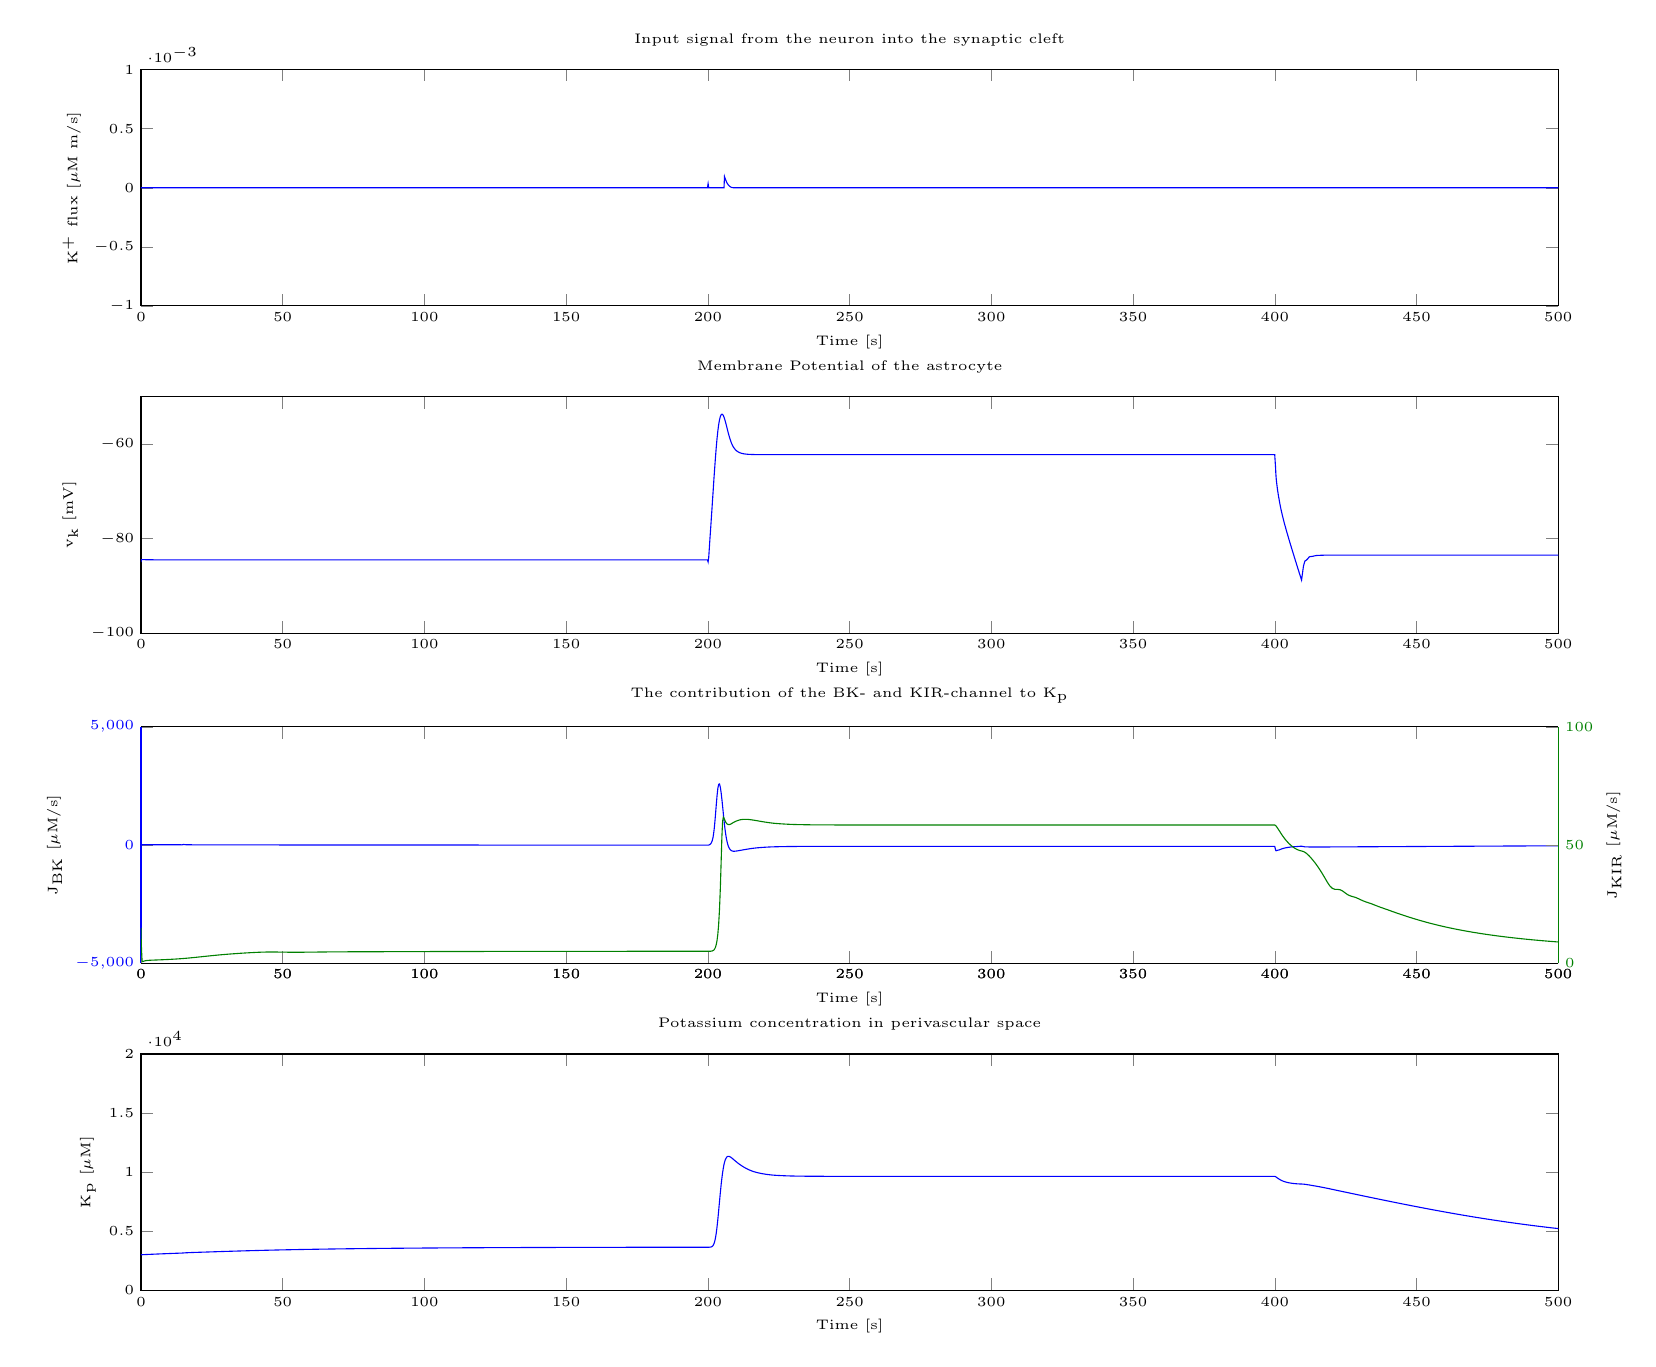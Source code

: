 % This file was created by matlab2tikz v0.3.3.
% Copyright (c) 2008--2013, Nico Schlömer <nico.schloemer@gmail.com>
% All rights reserved.
% 
% The latest updates can be retrieved from
%   http://www.mathworks.com/matlabcentral/fileexchange/22022-matlab2tikz
% where you can also make suggestions and rate matlab2tikz.
% 
% 
% 
\tiny 
\newlength\figureheight 
\newlength\figurewidth 
\setlength\figureheight{3 cm} 
\setlength\figurewidth{18 cm}

\begin{tikzpicture}

\begin{axis}[%
width=\figurewidth,
height=\figureheight,
scale only axis,
xmin=0,
xmax=500,
xlabel={Time [s]},
separate axis lines,
every outer y axis line/.append style={blue},
every y tick label/.append style={font=\color{blue}},
ymin=-5000,
ymax=5000,
ytick={-5000,     0,  5000},
ylabel={$\text{J}_{\text{BK}}\text{ [}\mu\text{M/s]}$},
name=plot3,
title={$\text{The contribution of the BK- and KIR-channel to K}_\text{p}$}
]
\addplot [
color=blue,
solid,
forget plot
]
table[row sep=crcr]{
0 113.285\\
0.001 110.368\\
0.002 108.144\\
0.004 105.902\\
0.009 97.038\\
0.014 88.9\\
0.018 81.465\\
0.023 74.685\\
0.034 62.718\\
0.044 52.908\\
0.054 44.885\\
0.064 38.337\\
0.074 33.012\\
0.085 28.419\\
0.096 24.755\\
0.106 21.838\\
0.117 19.516\\
0.128 17.669\\
0.147 15.372\\
0.165 13.823\\
0.184 12.773\\
0.202 12.061\\
0.22 11.581\\
0.264 11.025\\
0.308 10.795\\
0.351 10.662\\
0.374 10.61\\
0.39 10.589\\
0.405 10.576\\
0.421 10.566\\
0.434 10.558\\
0.447 10.55\\
0.46 10.543\\
0.472 10.537\\
0.485 10.531\\
0.5 10.524\\
0.515 10.517\\
0.531 10.511\\
0.546 10.505\\
0.561 10.498\\
0.577 10.491\\
0.594 10.484\\
0.61 10.477\\
0.627 10.47\\
0.643 10.463\\
0.66 10.456\\
0.7 10.439\\
0.74 10.422\\
0.78 10.405\\
0.82 10.388\\
0.86 10.371\\
0.996 10.313\\
1.133 10.256\\
1.269 10.2\\
1.406 10.145\\
1.606 10.067\\
1.807 9.992\\
2.007 9.919\\
2.208 9.849\\
2.408 9.782\\
2.855 9.637\\
3.302 9.501\\
3.749 9.37\\
4.196 9.243\\
4.643 9.12\\
5.359 8.93\\
6.075 8.744\\
6.791 8.564\\
7.507 8.386\\
8.223 8.213\\
9.223 7.975\\
10.223 7.743\\
11.223 7.514\\
12.223 7.289\\
12.523 7.222\\
12.823 7.154\\
13.123 7.085\\
13.423 7.013\\
13.513 6.99\\
13.603 6.966\\
13.693 6.94\\
13.783 6.91\\
13.873 6.874\\
13.929 6.848\\
13.948 6.841\\
13.967 6.837\\
13.986 6.839\\
14.004 6.849\\
14.023 6.866\\
14.079 6.959\\
14.134 7.102\\
14.189 7.223\\
14.244 7.115\\
14.299 6.55\\
14.354 5.799\\
14.409 5.529\\
14.465 6.084\\
14.52 7.323\\
14.575 8.955\\
14.631 10.791\\
14.686 12.711\\
14.742 14.579\\
14.811 16.621\\
14.88 18.144\\
14.95 19.067\\
15.019 19.431\\
15.089 19.334\\
15.202 18.486\\
15.315 17.14\\
15.428 15.614\\
15.541 14.106\\
15.654 12.719\\
15.804 11.149\\
15.954 9.96\\
16.104 9.183\\
16.255 8.825\\
16.405 8.823\\
16.675 9.144\\
16.946 9.12\\
17.216 8.451\\
17.487 7.696\\
17.757 7.102\\
18.061 6.579\\
18.364 6.169\\
18.667 5.862\\
18.971 5.634\\
19.274 5.456\\
19.375 5.406\\
19.476 5.367\\
19.576 5.337\\
19.677 5.315\\
19.778 5.297\\
19.938 5.269\\
20.097 5.241\\
20.257 5.213\\
20.416 5.183\\
20.576 5.153\\
20.994 5.078\\
21.411 5.0\\
21.828 4.92\\
22.056 4.875\\
22.119 4.864\\
22.183 4.855\\
22.247 4.85\\
22.31 4.847\\
22.432 4.848\\
22.554 4.852\\
22.676 4.859\\
22.798 4.87\\
22.92 4.884\\
23.367 4.947\\
23.684 5.003\\
24 5.06\\
24.242 5.099\\
24.484 5.13\\
24.726 5.149\\
24.968 5.153\\
25.298 5.13\\
25.628 5.076\\
25.958 4.992\\
26.288 4.885\\
26.618 4.765\\
27.087 4.584\\
27.556 4.406\\
28.025 4.241\\
28.494 4.093\\
28.964 3.962\\
29.615 3.806\\
30.266 3.674\\
30.917 3.562\\
31.569 3.462\\
32.372 3.348\\
33.175 3.233\\
33.979 3.109\\
34.782 2.972\\
35.586 2.825\\
36.23 2.702\\
36.875 2.58\\
37.52 2.461\\
38.164 2.345\\
38.969 2.206\\
39.774 2.073\\
40.579 1.944\\
41.384 1.819\\
42.189 1.694\\
43.189 1.541\\
44.189 1.389\\
45.189 1.239\\
46.189 1.093\\
47.189 0.951\\
48.189 0.813\\
49.189 0.68\\
50.189 0.551\\
51.189 0.426\\
52.189 0.304\\
53.189 0.185\\
54.189 0.07\\
55.189 -0.043\\
56.189 -0.153\\
57.189 -0.26\\
58.189 -0.364\\
59.189 -0.466\\
60.189 -0.566\\
61.189 -0.664\\
62.189 -0.76\\
63.189 -0.853\\
64.189 -0.945\\
65.189 -1.034\\
66.189 -1.122\\
67.189 -1.208\\
68.189 -1.292\\
69.189 -1.373\\
70.189 -1.453\\
71.189 -1.531\\
72.189 -1.608\\
73.189 -1.682\\
74.189 -1.756\\
75.189 -1.827\\
76.189 -1.897\\
77.189 -1.964\\
78.189 -2.031\\
79.189 -2.095\\
80.189 -2.158\\
81.189 -2.22\\
82.189 -2.281\\
83.189 -2.34\\
84.189 -2.398\\
85.189 -2.455\\
86.189 -2.51\\
87.189 -2.563\\
88.189 -2.616\\
89.189 -2.668\\
90.189 -2.718\\
91.189 -2.767\\
92.189 -2.815\\
93.189 -2.862\\
94.189 -2.909\\
95.189 -2.954\\
96.189 -2.998\\
97.189 -3.041\\
98.189 -3.083\\
99.189 -3.124\\
100.19 -3.165\\
101.19 -3.204\\
102.19 -3.243\\
103.19 -3.281\\
104.19 -3.318\\
105.19 -3.354\\
106.19 -3.389\\
107.19 -3.424\\
108.19 -3.458\\
109.19 -3.491\\
110.19 -3.523\\
111.19 -3.555\\
112.19 -3.586\\
113.19 -3.616\\
114.19 -3.646\\
115.19 -3.675\\
116.19 -3.703\\
117.19 -3.731\\
118.19 -3.758\\
119.19 -3.785\\
120.19 -3.811\\
121.19 -3.836\\
122.19 -3.861\\
123.19 -3.886\\
124.19 -3.91\\
125.19 -3.933\\
126.19 -3.956\\
127.19 -3.978\\
128.19 -4.0\\
129.19 -4.022\\
130.19 -4.043\\
131.19 -4.063\\
132.19 -4.083\\
133.19 -4.103\\
134.19 -4.122\\
135.19 -4.141\\
136.19 -4.159\\
137.19 -4.177\\
138.19 -4.195\\
139.19 -4.212\\
140.19 -4.229\\
141.19 -4.246\\
142.19 -4.262\\
143.19 -4.278\\
144.19 -4.293\\
145.19 -4.308\\
146.19 -4.323\\
147.19 -4.338\\
148.19 -4.352\\
149.19 -4.366\\
150.19 -4.38\\
151.19 -4.393\\
152.19 -4.406\\
153.19 -4.419\\
154.19 -4.432\\
155.19 -4.444\\
156.19 -4.456\\
157.19 -4.467\\
158.19 -4.479\\
159.19 -4.49\\
160.19 -4.501\\
161.19 -4.512\\
162.19 -4.523\\
163.19 -4.533\\
164.19 -4.543\\
165.19 -4.553\\
166.19 -4.563\\
167.19 -4.572\\
168.19 -4.581\\
169.19 -4.591\\
170.19 -4.599\\
171.19 -4.608\\
172.19 -4.617\\
173.19 -4.625\\
174.19 -4.633\\
175.19 -4.641\\
176.19 -4.649\\
177.19 -4.657\\
178.19 -4.664\\
179.19 -4.672\\
180.19 -4.679\\
181.19 -4.686\\
182.19 -4.693\\
183.19 -4.699\\
184.19 -4.706\\
185.19 -4.712\\
186.19 -4.719\\
187.19 -4.725\\
188.19 -4.731\\
189.19 -4.737\\
190.19 -4.743\\
191.19 -4.749\\
192.19 -4.754\\
193.19 -4.76\\
194.19 -4.765\\
195.19 -4.77\\
196.19 -4.776\\
196.81 -4.781\\
197.25 -4.786\\
197.57 -4.792\\
197.82 -4.798\\
198.03 -4.805\\
198.24 -4.815\\
198.38 -4.824\\
198.52 -4.835\\
198.63 -4.846\\
198.74 -4.86\\
198.83 -4.872\\
198.92 -4.888\\
199.01 -4.906\\
199.17 -4.942\\
199.32 -4.989\\
199.47 -5.048\\
199.62 -5.123\\
199.84 -5.262\\
200.07 -6.809\\
200.29 -3.698\\
200.51 5.687\\
200.69 18.396\\
200.87 35.202\\
201.05 58.783\\
201.23 93.94\\
201.42 144.717\\
201.6 215.844\\
201.79 312.196\\
201.97 441.598\\
202.15 610.281\\
202.34 819.059\\
202.63 1214.784\\
202.92 1652.578\\
203.21 2066.909\\
203.5 2388.531\\
203.79 2566.838\\
204.09 2582.371\\
204.39 2443.309\\
204.69 2189.333\\
204.94 1928.518\\
205.19 1636.794\\
205.44 1333.07\\
205.68 1041.05\\
205.85 855.363\\
206.02 685.02\\
206.19 531.395\\
206.36 395.052\\
206.6 230.467\\
206.84 98.205\\
207.08 -5.356\\
207.32 -84.557\\
207.65 -162.085\\
207.99 -211.773\\
208.32 -241.8\\
208.65 -258.164\\
208.99 -265.272\\
209.66 -263.286\\
210.18 -254.735\\
210.7 -244.105\\
211.22 -232.911\\
211.74 -221.83\\
212.26 -210.95\\
212.9 -197.541\\
213.54 -184.19\\
214.18 -171.274\\
214.82 -159.105\\
215.46 -147.949\\
216.16 -137.01\\
216.87 -127.534\\
217.57 -119.354\\
218.27 -112.147\\
218.98 -105.598\\
219.98 -97.347\\
220.98 -90.149\\
221.98 -84.114\\
222.98 -79.479\\
223.98 -76.009\\
224.98 -73.195\\
225.98 -70.821\\
226.98 -68.632\\
227.98 -66.753\\
228.98 -65.178\\
229.98 -63.973\\
230.98 -63.067\\
231.98 -62.337\\
232.98 -61.699\\
233.98 -61.096\\
234.98 -60.571\\
235.98 -60.232\\
236.98 -59.805\\
237.98 -59.668\\
238.98 -59.48\\
239.98 -59.318\\
240.98 -59.158\\
241.98 -59.053\\
242.98 -58.939\\
243.98 -58.859\\
244.98 -58.78\\
245.98 -58.726\\
246.98 -58.673\\
247.98 -58.637\\
248.98 -58.602\\
249.98 -58.577\\
250.98 -58.555\\
251.98 -58.538\\
252.98 -58.522\\
253.98 -58.511\\
254.98 -58.499\\
255.98 -58.492\\
256.98 -58.485\\
257.98 -58.479\\
258.98 -58.475\\
259.98 -58.471\\
260.98 -58.468\\
261.98 -58.465\\
262.98 -58.462\\
263.98 -58.461\\
264.98 -58.459\\
265.98 -58.458\\
266.98 -58.456\\
267.98 -58.455\\
268.98 -58.454\\
269.98 -58.454\\
270.98 -58.452\\
271.98 -58.452\\
272.98 -58.451\\
273.98 -58.451\\
274.98 -58.449\\
275.98 -58.449\\
276.98 -58.449\\
277.98 -58.448\\
278.98 -58.448\\
279.98 -58.448\\
280.98 -58.448\\
281.98 -58.446\\
282.98 -58.446\\
283.98 -58.446\\
284.98 -58.446\\
285.98 -58.446\\
286.98 -58.445\\
287.98 -58.445\\
288.98 -58.445\\
289.98 -58.445\\
290.98 -58.445\\
291.98 -58.444\\
292.98 -58.444\\
293.98 -58.444\\
294.98 -58.444\\
295.98 -58.444\\
296.98 -58.444\\
297.98 -58.444\\
298.98 -58.442\\
299.98 -58.442\\
300.98 -58.442\\
301.98 -58.442\\
302.98 -58.442\\
303.98 -58.442\\
304.98 -58.442\\
305.98 -58.441\\
306.98 -58.441\\
307.98 -58.441\\
308.98 -58.441\\
309.98 -58.441\\
310.98 -58.441\\
311.98 -58.441\\
312.98 -58.441\\
313.98 -58.441\\
314.98 -58.439\\
315.98 -58.439\\
316.98 -58.439\\
317.98 -58.439\\
318.98 -58.439\\
319.98 -58.439\\
320.98 -58.439\\
321.98 -58.439\\
322.98 -58.439\\
323.98 -58.439\\
324.98 -58.439\\
325.98 -58.438\\
326.98 -58.438\\
327.98 -58.438\\
328.98 -58.438\\
329.98 -58.438\\
330.98 -58.438\\
331.98 -58.438\\
332.98 -58.438\\
333.98 -58.438\\
334.98 -58.438\\
335.98 -58.438\\
336.98 -58.438\\
337.98 -58.438\\
338.98 -58.438\\
339.98 -58.438\\
340.98 -58.436\\
341.98 -58.436\\
342.98 -58.436\\
343.98 -58.436\\
344.98 -58.436\\
345.98 -58.436\\
346.98 -58.436\\
347.98 -58.436\\
348.98 -58.436\\
349.98 -58.436\\
350.98 -58.436\\
351.98 -58.436\\
352.98 -58.436\\
353.98 -58.436\\
354.98 -58.436\\
355.98 -58.436\\
356.98 -58.436\\
357.98 -58.436\\
358.98 -58.436\\
359.98 -58.436\\
360.98 -58.436\\
361.98 -58.436\\
362.98 -58.436\\
363.98 -58.436\\
364.98 -58.435\\
365.98 -58.435\\
366.98 -58.435\\
367.98 -58.435\\
368.98 -58.435\\
369.98 -58.435\\
370.98 -58.435\\
371.98 -58.435\\
372.98 -58.435\\
373.98 -58.435\\
374.98 -58.435\\
375.98 -58.435\\
376.98 -58.435\\
377.98 -58.435\\
378.98 -58.435\\
379.98 -58.435\\
380.98 -58.435\\
381.98 -58.435\\
382.98 -58.435\\
383.98 -58.435\\
384.98 -58.435\\
385.98 -58.435\\
386.98 -58.435\\
387.98 -58.435\\
388.98 -58.435\\
389.98 -58.435\\
390.98 -58.435\\
391.98 -58.435\\
392.98 -58.435\\
393.98 -58.435\\
394.98 -58.435\\
395.98 -58.434\\
396.98 -58.426\\
397.98 -58.465\\
398.44 -58.471\\
398.8 -58.473\\
399.07 -58.472\\
399.35 -58.401\\
399.55 -58.409\\
399.76 -58.34\\
399.96 -58.284\\
400.26 -209.258\\
400.34 -238.461\\
400.43 -244.664\\
400.52 -241.288\\
400.61 -236.814\\
400.92 -224.966\\
401.24 -218.547\\
401.56 -207.533\\
401.87 -192.496\\
402.11 -180.939\\
402.35 -170.363\\
402.59 -160.569\\
402.83 -151.369\\
403.14 -140.318\\
403.45 -130.556\\
403.77 -122.229\\
404.08 -114.926\\
404.39 -108.505\\
404.93 -98.588\\
405.47 -88.969\\
406.02 -80.108\\
406.56 -74.506\\
407.1 -72.712\\
408.1 -63.406\\
408.77 -57.306\\
409.43 -52.974\\
410.1 -68.33\\
410.61 -80.538\\
411.12 -82.01\\
411.63 -82.423\\
412.15 -85.51\\
412.66 -85.604\\
413.31 -84.329\\
413.95 -84.094\\
414.6 -84.312\\
415.25 -84.218\\
415.9 -84.149\\
416.77 -84.279\\
417.65 -84.386\\
418.52 -84.296\\
419.4 -83.991\\
420.28 -83.471\\
421.2 -82.756\\
422.12 -82.009\\
423.04 -81.332\\
423.96 -80.747\\
424.89 -80.239\\
425.81 -79.767\\
426.73 -79.285\\
427.68 -78.763\\
428.64 -78.206\\
429.59 -77.621\\
430.55 -77.017\\
431.5 -76.413\\
432.5 -75.789\\
433.5 -75.178\\
434.5 -74.577\\
435.5 -73.978\\
436.5 -73.374\\
437.5 -72.76\\
438.5 -72.139\\
439.5 -71.514\\
440.5 -70.889\\
441.5 -70.261\\
442.5 -69.638\\
443.5 -69.014\\
444.5 -68.39\\
445.5 -67.765\\
446.5 -67.138\\
447.5 -66.507\\
448.5 -65.877\\
449.5 -65.245\\
450.5 -64.613\\
451.5 -63.979\\
452.5 -63.347\\
453.5 -62.714\\
454.5 -62.082\\
455.5 -61.45\\
456.5 -60.818\\
457.5 -60.187\\
458.5 -59.557\\
459.5 -58.927\\
460.5 -58.298\\
461.5 -57.671\\
462.5 -57.044\\
463.5 -56.42\\
464.5 -55.796\\
465.5 -55.176\\
466.5 -54.557\\
467.5 -53.94\\
468.5 -53.324\\
469.5 -52.712\\
470.5 -52.101\\
471.5 -51.493\\
472.5 -50.888\\
473.5 -50.285\\
474.5 -49.686\\
475.5 -49.09\\
476.5 -48.497\\
477.5 -47.906\\
478.5 -47.319\\
479.5 -46.736\\
480.5 -46.157\\
481.5 -45.58\\
482.5 -45.007\\
483.5 -44.439\\
484.5 -43.874\\
485.5 -43.314\\
486.5 -42.757\\
487.5 -42.205\\
488.5 -41.656\\
489.5 -41.111\\
490.5 -40.572\\
491.5 -40.036\\
492.5 -39.506\\
493.5 -38.98\\
494.5 -38.457\\
495.5 -37.939\\
496.5 -37.428\\
497.5 -36.92\\
498.5 -36.418\\
499.5 -35.919\\
500 -35.673\\
};
\end{axis}

\begin{axis}[%
width=\figurewidth,
height=\figureheight,
scale only axis,
xmin=0,
xmax=500,
every outer y axis line/.append style={green!50!black},
every y tick label/.append style={font=\color{green!50!black}},
ymin=0,
ymax=100,
ytick={  0,  50, 100},
ylabel={$\text{J}_{\text{KIR}}\text{ [}\mu\text{M/s]}$},
axis x line*=bottom,
axis y line*=right
]
\addplot [
color=green!50!black,
solid,
forget plot
]
table[row sep=crcr]{
0 14.771\\
0.001 14.705\\
0.002 14.638\\
0.004 14.569\\
0.009 14.275\\
0.014 13.968\\
0.018 13.652\\
0.023 13.332\\
0.034 12.679\\
0.044 12.043\\
0.054 11.433\\
0.064 10.855\\
0.074 10.311\\
0.085 9.764\\
0.096 9.252\\
0.106 8.774\\
0.117 8.325\\
0.128 7.904\\
0.147 7.241\\
0.165 6.636\\
0.184 6.077\\
0.202 5.554\\
0.22 5.059\\
0.264 3.951\\
0.308 2.875\\
0.351 1.849\\
0.374 1.388\\
0.39 1.129\\
0.405 0.93\\
0.421 0.787\\
0.434 0.707\\
0.447 0.652\\
0.46 0.616\\
0.472 0.595\\
0.485 0.584\\
0.5 0.58\\
0.515 0.583\\
0.531 0.589\\
0.546 0.596\\
0.561 0.605\\
0.577 0.615\\
0.594 0.624\\
0.61 0.633\\
0.627 0.642\\
0.643 0.651\\
0.66 0.659\\
0.7 0.678\\
0.74 0.697\\
0.78 0.715\\
0.82 0.733\\
0.86 0.75\\
0.996 0.807\\
1.133 0.858\\
1.269 0.904\\
1.406 0.945\\
1.606 0.998\\
1.807 1.042\\
2.007 1.078\\
2.208 1.107\\
2.408 1.132\\
2.855 1.174\\
3.302 1.204\\
3.749 1.229\\
4.196 1.251\\
4.643 1.271\\
5.359 1.304\\
6.075 1.338\\
6.791 1.373\\
7.507 1.409\\
8.223 1.448\\
9.223 1.506\\
10.223 1.568\\
11.223 1.633\\
12.223 1.705\\
12.523 1.729\\
12.823 1.753\\
13.123 1.777\\
13.423 1.802\\
13.513 1.809\\
13.603 1.817\\
13.693 1.824\\
13.783 1.832\\
13.873 1.84\\
13.929 1.845\\
13.948 1.846\\
13.967 1.848\\
13.986 1.849\\
14.004 1.851\\
14.023 1.853\\
14.079 1.858\\
14.134 1.863\\
14.189 1.867\\
14.244 1.872\\
14.299 1.877\\
14.354 1.882\\
14.409 1.887\\
14.465 1.892\\
14.52 1.897\\
14.575 1.902\\
14.631 1.908\\
14.686 1.913\\
14.742 1.918\\
14.811 1.925\\
14.88 1.932\\
14.95 1.939\\
15.019 1.947\\
15.089 1.954\\
15.202 1.966\\
15.315 1.978\\
15.428 1.99\\
15.541 2.001\\
15.654 2.013\\
15.804 2.029\\
15.954 2.045\\
16.104 2.06\\
16.255 2.076\\
16.405 2.092\\
16.675 2.122\\
16.946 2.152\\
17.216 2.182\\
17.487 2.213\\
17.757 2.244\\
18.061 2.279\\
18.364 2.315\\
18.667 2.351\\
18.971 2.388\\
19.274 2.425\\
19.375 2.437\\
19.476 2.449\\
19.576 2.462\\
19.677 2.474\\
19.778 2.487\\
19.938 2.506\\
20.097 2.526\\
20.257 2.546\\
20.416 2.567\\
20.576 2.587\\
20.994 2.639\\
21.411 2.692\\
21.828 2.745\\
22.056 2.774\\
22.119 2.782\\
22.183 2.791\\
22.247 2.799\\
22.31 2.807\\
22.432 2.822\\
22.554 2.837\\
22.676 2.853\\
22.798 2.868\\
22.92 2.884\\
23.367 2.94\\
23.684 2.979\\
24 3.019\\
24.242 3.049\\
24.484 3.079\\
24.726 3.108\\
24.968 3.138\\
25.298 3.178\\
25.628 3.217\\
25.958 3.256\\
26.288 3.295\\
26.618 3.333\\
27.087 3.386\\
27.556 3.438\\
28.025 3.489\\
28.494 3.54\\
28.964 3.589\\
29.615 3.655\\
30.266 3.72\\
30.917 3.783\\
31.569 3.844\\
32.372 3.916\\
33.175 3.986\\
33.979 4.053\\
34.782 4.119\\
35.586 4.181\\
36.23 4.23\\
36.875 4.278\\
37.52 4.324\\
38.164 4.369\\
38.969 4.423\\
39.774 4.475\\
40.579 4.522\\
41.384 4.566\\
42.189 4.604\\
43.189 4.644\\
44.189 4.671\\
45.189 4.687\\
46.189 4.69\\
47.189 4.683\\
48.189 4.668\\
49.189 4.649\\
50.189 4.629\\
51.189 4.611\\
52.189 4.598\\
53.189 4.589\\
54.189 4.585\\
55.189 4.587\\
56.189 4.592\\
57.189 4.6\\
58.189 4.611\\
59.189 4.623\\
60.189 4.636\\
61.189 4.65\\
62.189 4.665\\
63.189 4.679\\
64.189 4.692\\
65.189 4.706\\
66.189 4.718\\
67.189 4.729\\
68.189 4.739\\
69.189 4.748\\
70.189 4.756\\
71.189 4.762\\
72.189 4.768\\
73.189 4.773\\
74.189 4.777\\
75.189 4.781\\
76.189 4.784\\
77.189 4.787\\
78.189 4.79\\
79.189 4.793\\
80.189 4.797\\
81.189 4.8\\
82.189 4.803\\
83.189 4.807\\
84.189 4.811\\
85.189 4.815\\
86.189 4.819\\
87.189 4.823\\
88.189 4.827\\
89.189 4.832\\
90.189 4.836\\
91.189 4.84\\
92.189 4.844\\
93.189 4.848\\
94.189 4.852\\
95.189 4.856\\
96.189 4.859\\
97.189 4.863\\
98.189 4.866\\
99.189 4.87\\
100.19 4.873\\
101.19 4.876\\
102.19 4.878\\
103.19 4.881\\
104.19 4.884\\
105.19 4.887\\
106.19 4.889\\
107.19 4.892\\
108.19 4.894\\
109.19 4.897\\
110.19 4.899\\
111.19 4.901\\
112.19 4.904\\
113.19 4.906\\
114.19 4.908\\
115.19 4.91\\
116.19 4.913\\
117.19 4.915\\
118.19 4.917\\
119.19 4.919\\
120.19 4.921\\
121.19 4.923\\
122.19 4.925\\
123.19 4.927\\
124.19 4.929\\
125.19 4.931\\
126.19 4.932\\
127.19 4.934\\
128.19 4.936\\
129.19 4.937\\
130.19 4.939\\
131.19 4.941\\
132.19 4.942\\
133.19 4.944\\
134.19 4.945\\
135.19 4.947\\
136.19 4.948\\
137.19 4.949\\
138.19 4.951\\
139.19 4.952\\
140.19 4.953\\
141.19 4.955\\
142.19 4.956\\
143.19 4.957\\
144.19 4.958\\
145.19 4.96\\
146.19 4.961\\
147.19 4.962\\
148.19 4.963\\
149.19 4.964\\
150.19 4.965\\
151.19 4.966\\
152.19 4.967\\
153.19 4.968\\
154.19 4.969\\
155.19 4.97\\
156.19 4.971\\
157.19 4.972\\
158.19 4.973\\
159.19 4.974\\
160.19 4.975\\
161.19 4.976\\
162.19 4.976\\
163.19 4.977\\
164.19 4.978\\
165.19 4.979\\
166.19 4.979\\
167.19 4.98\\
168.19 4.981\\
169.19 4.982\\
170.19 4.982\\
171.19 4.983\\
172.19 4.984\\
173.19 4.984\\
174.19 4.985\\
175.19 4.986\\
176.19 4.986\\
177.19 4.987\\
178.19 4.987\\
179.19 4.988\\
180.19 4.989\\
181.19 4.989\\
182.19 4.99\\
183.19 4.99\\
184.19 4.991\\
185.19 4.991\\
186.19 4.992\\
187.19 4.992\\
188.19 4.993\\
189.19 4.993\\
190.19 4.994\\
191.19 4.994\\
192.19 4.995\\
193.19 4.995\\
194.19 4.995\\
195.19 4.996\\
196.19 4.996\\
196.81 4.997\\
197.25 4.997\\
197.57 4.997\\
197.82 4.997\\
198.03 4.997\\
198.24 4.997\\
198.38 4.997\\
198.52 4.997\\
198.63 4.997\\
198.74 4.997\\
198.83 4.997\\
198.92 4.997\\
199.01 4.997\\
199.17 4.997\\
199.32 4.997\\
199.47 4.997\\
199.62 4.997\\
199.84 4.997\\
200.07 4.997\\
200.29 4.997\\
200.51 4.999\\
200.69 5.005\\
200.87 5.016\\
201.05 5.033\\
201.23 5.06\\
201.42 5.103\\
201.6 5.169\\
201.79 5.265\\
201.97 5.405\\
202.15 5.606\\
202.34 5.891\\
202.63 6.583\\
202.92 7.708\\
203.21 9.487\\
203.5 12.23\\
203.79 16.364\\
204.09 22.713\\
204.39 31.815\\
204.69 43.67\\
204.94 53.635\\
205.19 60.083\\
205.44 61.754\\
205.68 61.271\\
205.85 60.828\\
206.02 60.372\\
206.19 59.916\\
206.36 59.506\\
206.6 59.074\\
206.84 58.817\\
207.08 58.684\\
207.32 58.637\\
207.65 58.67\\
207.99 58.808\\
208.32 59.026\\
208.65 59.267\\
208.99 59.503\\
209.66 59.923\\
210.18 60.194\\
210.7 60.424\\
211.22 60.603\\
211.74 60.729\\
212.26 60.811\\
212.9 60.861\\
213.54 60.859\\
214.18 60.813\\
214.82 60.732\\
215.46 60.627\\
216.16 60.496\\
216.87 60.355\\
217.57 60.211\\
218.27 60.067\\
218.98 59.924\\
219.98 59.726\\
220.98 59.539\\
221.98 59.368\\
222.98 59.224\\
223.98 59.109\\
224.98 59.014\\
225.98 58.932\\
226.98 58.858\\
227.98 58.792\\
228.98 58.733\\
229.98 58.686\\
230.98 58.65\\
231.98 58.621\\
232.98 58.596\\
233.98 58.572\\
234.98 58.552\\
235.98 58.536\\
236.98 58.521\\
237.98 58.512\\
238.98 58.504\\
239.98 58.497\\
240.98 58.49\\
241.98 58.485\\
242.98 58.48\\
243.98 58.476\\
244.98 58.473\\
245.98 58.47\\
246.98 58.467\\
247.98 58.465\\
248.98 58.463\\
249.98 58.462\\
250.98 58.461\\
251.98 58.459\\
252.98 58.458\\
253.98 58.458\\
254.98 58.457\\
255.98 58.456\\
256.98 58.455\\
257.98 58.455\\
258.98 58.454\\
259.98 58.453\\
260.98 58.453\\
261.98 58.452\\
262.98 58.452\\
263.98 58.451\\
264.98 58.451\\
265.98 58.451\\
266.98 58.45\\
267.98 58.45\\
268.98 58.449\\
269.98 58.449\\
270.98 58.449\\
271.98 58.448\\
272.98 58.448\\
273.98 58.447\\
274.98 58.447\\
275.98 58.447\\
276.98 58.447\\
277.98 58.446\\
278.98 58.446\\
279.98 58.446\\
280.98 58.445\\
281.98 58.445\\
282.98 58.445\\
283.98 58.445\\
284.98 58.444\\
285.98 58.444\\
286.98 58.444\\
287.98 58.444\\
288.98 58.443\\
289.98 58.443\\
290.98 58.443\\
291.98 58.443\\
292.98 58.443\\
293.98 58.442\\
294.98 58.442\\
295.98 58.442\\
296.98 58.442\\
297.98 58.442\\
298.98 58.441\\
299.98 58.441\\
300.98 58.441\\
301.98 58.441\\
302.98 58.441\\
303.98 58.44\\
304.98 58.44\\
305.98 58.44\\
306.98 58.44\\
307.98 58.44\\
308.98 58.44\\
309.98 58.44\\
310.98 58.439\\
311.98 58.439\\
312.98 58.439\\
313.98 58.439\\
314.98 58.439\\
315.98 58.439\\
316.98 58.439\\
317.98 58.439\\
318.98 58.438\\
319.98 58.438\\
320.98 58.438\\
321.98 58.438\\
322.98 58.438\\
323.98 58.438\\
324.98 58.438\\
325.98 58.438\\
326.98 58.438\\
327.98 58.438\\
328.98 58.437\\
329.98 58.437\\
330.98 58.437\\
331.98 58.437\\
332.98 58.437\\
333.98 58.437\\
334.98 58.437\\
335.98 58.437\\
336.98 58.437\\
337.98 58.437\\
338.98 58.437\\
339.98 58.437\\
340.98 58.436\\
341.98 58.436\\
342.98 58.436\\
343.98 58.436\\
344.98 58.436\\
345.98 58.436\\
346.98 58.436\\
347.98 58.436\\
348.98 58.436\\
349.98 58.436\\
350.98 58.436\\
351.98 58.436\\
352.98 58.436\\
353.98 58.436\\
354.98 58.436\\
355.98 58.436\\
356.98 58.436\\
357.98 58.435\\
358.98 58.435\\
359.98 58.435\\
360.98 58.435\\
361.98 58.435\\
362.98 58.435\\
363.98 58.435\\
364.98 58.435\\
365.98 58.435\\
366.98 58.435\\
367.98 58.435\\
368.98 58.435\\
369.98 58.435\\
370.98 58.435\\
371.98 58.435\\
372.98 58.435\\
373.98 58.435\\
374.98 58.435\\
375.98 58.435\\
376.98 58.435\\
377.98 58.435\\
378.98 58.435\\
379.98 58.435\\
380.98 58.435\\
381.98 58.435\\
382.98 58.435\\
383.98 58.435\\
384.98 58.435\\
385.98 58.435\\
386.98 58.435\\
387.98 58.435\\
388.98 58.434\\
389.98 58.434\\
390.98 58.434\\
391.98 58.434\\
392.98 58.434\\
393.98 58.434\\
394.98 58.434\\
395.98 58.434\\
396.98 58.434\\
397.98 58.435\\
398.44 58.436\\
398.8 58.436\\
399.07 58.437\\
399.35 58.436\\
399.55 58.436\\
399.76 58.436\\
399.96 58.436\\
400.26 58.244\\
400.34 58.135\\
400.43 58.009\\
400.52 57.872\\
400.61 57.73\\
400.92 57.203\\
401.24 56.641\\
401.56 56.056\\
401.87 55.463\\
402.11 55.015\\
402.35 54.573\\
402.59 54.142\\
402.83 53.722\\
403.14 53.199\\
403.45 52.7\\
403.77 52.226\\
404.08 51.777\\
404.39 51.353\\
404.93 50.67\\
405.47 50.054\\
406.02 49.497\\
406.56 48.999\\
407.1 48.568\\
408.1 47.946\\
408.77 47.655\\
409.43 47.456\\
410.1 47.215\\
410.61 46.901\\
411.12 46.459\\
411.63 45.921\\
412.15 45.313\\
412.66 44.65\\
413.31 43.751\\
413.95 42.79\\
414.6 41.765\\
415.25 40.67\\
415.9 39.504\\
416.77 37.816\\
417.65 36.033\\
418.52 34.251\\
419.4 32.683\\
420.28 31.634\\
421.2 31.21\\
422.12 31.184\\
423.04 31.041\\
423.96 30.473\\
424.89 29.629\\
425.81 28.875\\
426.73 28.398\\
427.68 28.069\\
428.64 27.701\\
429.59 27.206\\
430.55 26.656\\
431.5 26.162\\
432.5 25.737\\
433.5 25.346\\
434.5 24.913\\
435.5 24.44\\
436.5 23.963\\
437.5 23.521\\
438.5 23.104\\
439.5 22.694\\
440.5 22.261\\
441.5 21.824\\
442.5 21.402\\
443.5 20.991\\
444.5 20.583\\
445.5 20.18\\
446.5 19.785\\
447.5 19.399\\
448.5 19.022\\
449.5 18.654\\
450.5 18.295\\
451.5 17.946\\
452.5 17.605\\
453.5 17.274\\
454.5 16.952\\
455.5 16.639\\
456.5 16.336\\
457.5 16.041\\
458.5 15.756\\
459.5 15.479\\
460.5 15.21\\
461.5 14.95\\
462.5 14.697\\
463.5 14.451\\
464.5 14.213\\
465.5 13.981\\
466.5 13.757\\
467.5 13.539\\
468.5 13.326\\
469.5 13.121\\
470.5 12.92\\
471.5 12.726\\
472.5 12.537\\
473.5 12.353\\
474.5 12.174\\
475.5 12\\
476.5 11.831\\
477.5 11.667\\
478.5 11.507\\
479.5 11.351\\
480.5 11.2\\
481.5 11.053\\
482.5 10.909\\
483.5 10.769\\
484.5 10.634\\
485.5 10.501\\
486.5 10.372\\
487.5 10.247\\
488.5 10.125\\
489.5 10.006\\
490.5 9.89\\
491.5 9.777\\
492.5 9.668\\
493.5 9.561\\
494.5 9.456\\
495.5 9.355\\
496.5 9.256\\
497.5 9.16\\
498.5 9.066\\
499.5 8.974\\
500 8.929\\
};
\end{axis}

\begin{axis}[%
width=\figurewidth,
height=\figureheight,
scale only axis,
xmin=0,
xmax=500,
xlabel={Time [s]},
ymin=-100,
ymax=-50,
ylabel={$\text{v}_\text{k}\text{ [mV]}$},
name=plot2,
at=(plot3.above north west),
anchor=below south west,
title={Membrane Potential of the astrocyte}
]
\addplot [
color=blue,
solid,
forget plot
]
table[row sep=crcr]{
0 -84.936\\
0.001 -84.952\\
0.002 -84.938\\
0.004 -84.927\\
0.009 -84.887\\
0.014 -84.849\\
0.018 -84.815\\
0.023 -84.784\\
0.034 -84.729\\
0.044 -84.682\\
0.054 -84.643\\
0.064 -84.611\\
0.074 -84.584\\
0.085 -84.559\\
0.096 -84.539\\
0.106 -84.523\\
0.117 -84.509\\
0.128 -84.497\\
0.147 -84.482\\
0.165 -84.471\\
0.184 -84.463\\
0.202 -84.457\\
0.22 -84.452\\
0.264 -84.446\\
0.308 -84.443\\
0.351 -84.441\\
0.374 -84.441\\
0.39 -84.441\\
0.405 -84.441\\
0.421 -84.441\\
0.434 -84.441\\
0.447 -84.441\\
0.46 -84.441\\
0.472 -84.441\\
0.485 -84.441\\
0.5 -84.441\\
0.515 -84.441\\
0.531 -84.441\\
0.546 -84.441\\
0.561 -84.442\\
0.577 -84.442\\
0.594 -84.442\\
0.61 -84.442\\
0.627 -84.443\\
0.643 -84.443\\
0.66 -84.443\\
0.7 -84.444\\
0.74 -84.445\\
0.78 -84.446\\
0.82 -84.446\\
0.86 -84.447\\
0.996 -84.45\\
1.133 -84.453\\
1.269 -84.456\\
1.406 -84.459\\
1.606 -84.463\\
1.807 -84.466\\
2.007 -84.469\\
2.208 -84.472\\
2.408 -84.474\\
2.855 -84.478\\
3.302 -84.48\\
3.749 -84.482\\
4.196 -84.484\\
4.643 -84.485\\
5.359 -84.486\\
6.075 -84.487\\
6.791 -84.487\\
7.507 -84.487\\
8.223 -84.487\\
9.223 -84.488\\
10.223 -84.488\\
11.223 -84.488\\
12.223 -84.488\\
12.523 -84.488\\
12.823 -84.488\\
13.123 -84.488\\
13.423 -84.488\\
13.513 -84.488\\
13.603 -84.488\\
13.693 -84.488\\
13.783 -84.488\\
13.873 -84.488\\
13.929 -84.488\\
13.948 -84.488\\
13.967 -84.488\\
13.986 -84.488\\
14.004 -84.488\\
14.023 -84.488\\
14.079 -84.488\\
14.134 -84.488\\
14.189 -84.488\\
14.244 -84.488\\
14.299 -84.488\\
14.354 -84.488\\
14.409 -84.488\\
14.465 -84.488\\
14.52 -84.488\\
14.575 -84.488\\
14.631 -84.488\\
14.686 -84.488\\
14.742 -84.488\\
14.811 -84.488\\
14.88 -84.488\\
14.95 -84.488\\
15.019 -84.488\\
15.089 -84.488\\
15.202 -84.488\\
15.315 -84.488\\
15.428 -84.488\\
15.541 -84.488\\
15.654 -84.488\\
15.804 -84.488\\
15.954 -84.488\\
16.104 -84.488\\
16.255 -84.488\\
16.405 -84.488\\
16.675 -84.488\\
16.946 -84.488\\
17.216 -84.488\\
17.487 -84.488\\
17.757 -84.488\\
18.061 -84.488\\
18.364 -84.488\\
18.667 -84.488\\
18.971 -84.488\\
19.274 -84.488\\
19.375 -84.488\\
19.476 -84.488\\
19.576 -84.488\\
19.677 -84.488\\
19.778 -84.488\\
19.938 -84.488\\
20.097 -84.488\\
20.257 -84.488\\
20.416 -84.488\\
20.576 -84.488\\
20.994 -84.488\\
21.411 -84.488\\
21.828 -84.488\\
22.056 -84.488\\
22.119 -84.488\\
22.183 -84.488\\
22.247 -84.488\\
22.31 -84.488\\
22.432 -84.488\\
22.554 -84.488\\
22.676 -84.488\\
22.798 -84.488\\
22.92 -84.488\\
23.367 -84.488\\
23.684 -84.488\\
24 -84.488\\
24.242 -84.488\\
24.484 -84.488\\
24.726 -84.488\\
24.968 -84.488\\
25.298 -84.488\\
25.628 -84.488\\
25.958 -84.488\\
26.288 -84.488\\
26.618 -84.488\\
27.087 -84.488\\
27.556 -84.488\\
28.025 -84.488\\
28.494 -84.488\\
28.964 -84.488\\
29.615 -84.488\\
30.266 -84.488\\
30.917 -84.488\\
31.569 -84.488\\
32.372 -84.488\\
33.175 -84.488\\
33.979 -84.488\\
34.782 -84.488\\
35.586 -84.488\\
36.23 -84.488\\
36.875 -84.488\\
37.52 -84.488\\
38.164 -84.488\\
38.969 -84.488\\
39.774 -84.488\\
40.579 -84.488\\
41.384 -84.488\\
42.189 -84.488\\
43.189 -84.488\\
44.189 -84.488\\
45.189 -84.488\\
46.189 -84.488\\
47.189 -84.488\\
48.189 -84.488\\
49.189 -84.488\\
50.189 -84.488\\
51.189 -84.488\\
52.189 -84.488\\
53.189 -84.488\\
54.189 -84.488\\
55.189 -84.488\\
56.189 -84.488\\
57.189 -84.488\\
58.189 -84.488\\
59.189 -84.488\\
60.189 -84.488\\
61.189 -84.488\\
62.189 -84.488\\
63.189 -84.488\\
64.189 -84.488\\
65.189 -84.488\\
66.189 -84.488\\
67.189 -84.488\\
68.189 -84.488\\
69.189 -84.488\\
70.189 -84.488\\
71.189 -84.488\\
72.189 -84.488\\
73.189 -84.488\\
74.189 -84.488\\
75.189 -84.488\\
76.189 -84.488\\
77.189 -84.488\\
78.189 -84.488\\
79.189 -84.488\\
80.189 -84.488\\
81.189 -84.488\\
82.189 -84.488\\
83.189 -84.488\\
84.189 -84.488\\
85.189 -84.488\\
86.189 -84.488\\
87.189 -84.488\\
88.189 -84.488\\
89.189 -84.488\\
90.189 -84.488\\
91.189 -84.488\\
92.189 -84.488\\
93.189 -84.488\\
94.189 -84.488\\
95.189 -84.488\\
96.189 -84.488\\
97.189 -84.488\\
98.189 -84.488\\
99.189 -84.488\\
100.19 -84.488\\
101.19 -84.488\\
102.19 -84.488\\
103.19 -84.488\\
104.19 -84.488\\
105.19 -84.488\\
106.19 -84.488\\
107.19 -84.488\\
108.19 -84.488\\
109.19 -84.488\\
110.19 -84.488\\
111.19 -84.488\\
112.19 -84.488\\
113.19 -84.488\\
114.19 -84.488\\
115.19 -84.488\\
116.19 -84.488\\
117.19 -84.488\\
118.19 -84.488\\
119.19 -84.488\\
120.19 -84.488\\
121.19 -84.488\\
122.19 -84.488\\
123.19 -84.488\\
124.19 -84.488\\
125.19 -84.488\\
126.19 -84.488\\
127.19 -84.488\\
128.19 -84.488\\
129.19 -84.488\\
130.19 -84.488\\
131.19 -84.488\\
132.19 -84.488\\
133.19 -84.488\\
134.19 -84.488\\
135.19 -84.488\\
136.19 -84.488\\
137.19 -84.488\\
138.19 -84.488\\
139.19 -84.488\\
140.19 -84.488\\
141.19 -84.488\\
142.19 -84.488\\
143.19 -84.488\\
144.19 -84.488\\
145.19 -84.488\\
146.19 -84.488\\
147.19 -84.488\\
148.19 -84.488\\
149.19 -84.488\\
150.19 -84.488\\
151.19 -84.488\\
152.19 -84.488\\
153.19 -84.488\\
154.19 -84.488\\
155.19 -84.488\\
156.19 -84.488\\
157.19 -84.488\\
158.19 -84.488\\
159.19 -84.488\\
160.19 -84.488\\
161.19 -84.488\\
162.19 -84.488\\
163.19 -84.488\\
164.19 -84.488\\
165.19 -84.488\\
166.19 -84.488\\
167.19 -84.488\\
168.19 -84.488\\
169.19 -84.488\\
170.19 -84.488\\
171.19 -84.488\\
172.19 -84.488\\
173.19 -84.488\\
174.19 -84.488\\
175.19 -84.488\\
176.19 -84.488\\
177.19 -84.488\\
178.19 -84.488\\
179.19 -84.488\\
180.19 -84.488\\
181.19 -84.488\\
182.19 -84.488\\
183.19 -84.488\\
184.19 -84.488\\
185.19 -84.488\\
186.19 -84.488\\
187.19 -84.488\\
188.19 -84.488\\
189.19 -84.488\\
190.19 -84.488\\
191.19 -84.488\\
192.19 -84.488\\
193.19 -84.488\\
194.19 -84.488\\
195.19 -84.488\\
196.19 -84.488\\
196.81 -84.488\\
197.25 -84.488\\
197.57 -84.488\\
197.82 -84.488\\
198.03 -84.488\\
198.24 -84.488\\
198.38 -84.488\\
198.52 -84.488\\
198.63 -84.488\\
198.74 -84.488\\
198.83 -84.488\\
198.92 -84.488\\
199.01 -84.488\\
199.17 -84.488\\
199.32 -84.488\\
199.47 -84.488\\
199.62 -84.488\\
199.84 -84.488\\
200.07 -84.938\\
200.29 -83.954\\
200.51 -81.942\\
200.69 -80.269\\
200.87 -78.718\\
201.05 -77.141\\
201.23 -75.496\\
201.42 -73.829\\
201.6 -72.148\\
201.79 -70.472\\
201.97 -68.797\\
202.15 -67.137\\
202.34 -65.517\\
202.63 -63.093\\
202.92 -60.873\\
203.21 -58.905\\
203.5 -57.235\\
203.79 -55.892\\
204.09 -54.851\\
204.39 -54.153\\
204.69 -53.768\\
204.94 -53.662\\
205.19 -53.731\\
205.44 -53.955\\
205.68 -54.303\\
205.85 -54.6\\
206.02 -54.933\\
206.19 -55.296\\
206.36 -55.679\\
206.6 -56.245\\
206.84 -56.819\\
207.08 -57.386\\
207.32 -57.931\\
207.65 -58.633\\
207.99 -59.256\\
208.32 -59.793\\
208.65 -60.244\\
208.99 -60.615\\
209.66 -61.166\\
210.18 -61.451\\
210.7 -61.658\\
211.22 -61.809\\
211.74 -61.92\\
212.26 -62.001\\
212.9 -62.072\\
213.54 -62.121\\
214.18 -62.154\\
214.82 -62.177\\
215.46 -62.192\\
216.16 -62.204\\
216.87 -62.212\\
217.57 -62.217\\
218.27 -62.22\\
218.98 -62.222\\
219.98 -62.224\\
220.98 -62.225\\
221.98 -62.226\\
222.98 -62.226\\
223.98 -62.226\\
224.98 -62.226\\
225.98 -62.227\\
226.98 -62.227\\
227.98 -62.227\\
228.98 -62.227\\
229.98 -62.227\\
230.98 -62.227\\
231.98 -62.227\\
232.98 -62.227\\
233.98 -62.227\\
234.98 -62.227\\
235.98 -62.227\\
236.98 -62.227\\
237.98 -62.227\\
238.98 -62.227\\
239.98 -62.227\\
240.98 -62.227\\
241.98 -62.227\\
242.98 -62.227\\
243.98 -62.227\\
244.98 -62.227\\
245.98 -62.227\\
246.98 -62.227\\
247.98 -62.227\\
248.98 -62.227\\
249.98 -62.227\\
250.98 -62.227\\
251.98 -62.227\\
252.98 -62.227\\
253.98 -62.227\\
254.98 -62.227\\
255.98 -62.227\\
256.98 -62.227\\
257.98 -62.227\\
258.98 -62.227\\
259.98 -62.227\\
260.98 -62.227\\
261.98 -62.227\\
262.98 -62.227\\
263.98 -62.227\\
264.98 -62.227\\
265.98 -62.227\\
266.98 -62.227\\
267.98 -62.227\\
268.98 -62.227\\
269.98 -62.227\\
270.98 -62.227\\
271.98 -62.227\\
272.98 -62.227\\
273.98 -62.227\\
274.98 -62.227\\
275.98 -62.227\\
276.98 -62.227\\
277.98 -62.227\\
278.98 -62.227\\
279.98 -62.227\\
280.98 -62.227\\
281.98 -62.227\\
282.98 -62.227\\
283.98 -62.227\\
284.98 -62.227\\
285.98 -62.227\\
286.98 -62.227\\
287.98 -62.227\\
288.98 -62.227\\
289.98 -62.227\\
290.98 -62.227\\
291.98 -62.227\\
292.98 -62.227\\
293.98 -62.227\\
294.98 -62.227\\
295.98 -62.227\\
296.98 -62.227\\
297.98 -62.227\\
298.98 -62.227\\
299.98 -62.227\\
300.98 -62.227\\
301.98 -62.227\\
302.98 -62.227\\
303.98 -62.227\\
304.98 -62.227\\
305.98 -62.227\\
306.98 -62.227\\
307.98 -62.227\\
308.98 -62.227\\
309.98 -62.227\\
310.98 -62.227\\
311.98 -62.227\\
312.98 -62.227\\
313.98 -62.227\\
314.98 -62.227\\
315.98 -62.227\\
316.98 -62.227\\
317.98 -62.227\\
318.98 -62.227\\
319.98 -62.227\\
320.98 -62.227\\
321.98 -62.227\\
322.98 -62.227\\
323.98 -62.227\\
324.98 -62.227\\
325.98 -62.227\\
326.98 -62.227\\
327.98 -62.227\\
328.98 -62.227\\
329.98 -62.227\\
330.98 -62.227\\
331.98 -62.227\\
332.98 -62.227\\
333.98 -62.227\\
334.98 -62.227\\
335.98 -62.227\\
336.98 -62.227\\
337.98 -62.227\\
338.98 -62.227\\
339.98 -62.227\\
340.98 -62.227\\
341.98 -62.227\\
342.98 -62.227\\
343.98 -62.227\\
344.98 -62.227\\
345.98 -62.227\\
346.98 -62.227\\
347.98 -62.227\\
348.98 -62.227\\
349.98 -62.227\\
350.98 -62.227\\
351.98 -62.227\\
352.98 -62.227\\
353.98 -62.227\\
354.98 -62.227\\
355.98 -62.227\\
356.98 -62.227\\
357.98 -62.227\\
358.98 -62.227\\
359.98 -62.227\\
360.98 -62.227\\
361.98 -62.227\\
362.98 -62.227\\
363.98 -62.227\\
364.98 -62.227\\
365.98 -62.227\\
366.98 -62.227\\
367.98 -62.227\\
368.98 -62.227\\
369.98 -62.227\\
370.98 -62.227\\
371.98 -62.227\\
372.98 -62.227\\
373.98 -62.227\\
374.98 -62.227\\
375.98 -62.227\\
376.98 -62.227\\
377.98 -62.227\\
378.98 -62.227\\
379.98 -62.227\\
380.98 -62.227\\
381.98 -62.227\\
382.98 -62.227\\
383.98 -62.227\\
384.98 -62.227\\
385.98 -62.227\\
386.98 -62.227\\
387.98 -62.227\\
388.98 -62.227\\
389.98 -62.227\\
390.98 -62.227\\
391.98 -62.227\\
392.98 -62.227\\
393.98 -62.227\\
394.98 -62.227\\
395.98 -62.227\\
396.98 -62.227\\
397.98 -62.227\\
398.44 -62.227\\
398.8 -62.227\\
399.07 -62.227\\
399.35 -62.227\\
399.55 -62.227\\
399.76 -62.227\\
399.96 -62.227\\
400.26 -64.986\\
400.34 -66.069\\
400.43 -66.896\\
400.52 -67.52\\
400.61 -68.029\\
400.92 -69.561\\
401.24 -70.792\\
401.56 -71.903\\
401.87 -72.916\\
402.11 -73.623\\
402.35 -74.284\\
402.59 -74.91\\
402.83 -75.508\\
403.14 -76.248\\
403.45 -76.956\\
403.77 -77.639\\
404.08 -78.303\\
404.39 -78.951\\
404.93 -80.059\\
405.47 -81.149\\
406.02 -82.225\\
406.56 -83.287\\
407.1 -84.339\\
408.1 -86.267\\
408.77 -87.531\\
409.43 -88.766\\
410.1 -85.81\\
410.61 -84.739\\
411.12 -84.555\\
411.63 -84.256\\
412.15 -83.851\\
412.66 -83.793\\
413.31 -83.756\\
413.95 -83.656\\
414.6 -83.581\\
415.25 -83.553\\
415.9 -83.535\\
416.77 -83.514\\
417.65 -83.505\\
418.52 -83.501\\
419.4 -83.498\\
420.28 -83.496\\
421.2 -83.496\\
422.12 -83.496\\
423.04 -83.495\\
423.96 -83.495\\
424.89 -83.495\\
425.81 -83.495\\
426.73 -83.495\\
427.68 -83.495\\
428.64 -83.495\\
429.59 -83.495\\
430.55 -83.495\\
431.5 -83.495\\
432.5 -83.495\\
433.5 -83.495\\
434.5 -83.495\\
435.5 -83.495\\
436.5 -83.495\\
437.5 -83.495\\
438.5 -83.495\\
439.5 -83.495\\
440.5 -83.495\\
441.5 -83.495\\
442.5 -83.495\\
443.5 -83.495\\
444.5 -83.495\\
445.5 -83.495\\
446.5 -83.495\\
447.5 -83.495\\
448.5 -83.495\\
449.5 -83.495\\
450.5 -83.495\\
451.5 -83.495\\
452.5 -83.495\\
453.5 -83.495\\
454.5 -83.495\\
455.5 -83.495\\
456.5 -83.495\\
457.5 -83.495\\
458.5 -83.495\\
459.5 -83.495\\
460.5 -83.495\\
461.5 -83.495\\
462.5 -83.495\\
463.5 -83.495\\
464.5 -83.495\\
465.5 -83.495\\
466.5 -83.495\\
467.5 -83.495\\
468.5 -83.495\\
469.5 -83.495\\
470.5 -83.495\\
471.5 -83.495\\
472.5 -83.495\\
473.5 -83.495\\
474.5 -83.495\\
475.5 -83.495\\
476.5 -83.495\\
477.5 -83.495\\
478.5 -83.495\\
479.5 -83.495\\
480.5 -83.495\\
481.5 -83.495\\
482.5 -83.495\\
483.5 -83.495\\
484.5 -83.495\\
485.5 -83.495\\
486.5 -83.495\\
487.5 -83.495\\
488.5 -83.495\\
489.5 -83.495\\
490.5 -83.495\\
491.5 -83.495\\
492.5 -83.495\\
493.5 -83.495\\
494.5 -83.495\\
495.5 -83.495\\
496.5 -83.495\\
497.5 -83.495\\
498.5 -83.495\\
499.5 -83.495\\
500 -83.495\\
};
\end{axis}

\begin{axis}[%
width=\figurewidth,
height=\figureheight,
scale only axis,
xmin=0,
xmax=500,
xlabel={Time [s]},
ymin=-0.001,
ymax=0.001,
ylabel={$\text{K}^\text{+}\text{ flux [}\mu\text{M m/s]}$},
at=(plot2.above north west),
anchor=below south west,
title={Input signal from the neuron into the synaptic cleft}
]
\addplot [
color=blue,
solid,
forget plot
]
table[row sep=crcr]{
0 0\\
0.001 0\\
0.002 0\\
0.004 0\\
0.009 0\\
0.014 0\\
0.018 0\\
0.023 0\\
0.034 0\\
0.044 0\\
0.054 0\\
0.064 0\\
0.074 0\\
0.085 0\\
0.096 0\\
0.106 0\\
0.117 0\\
0.128 0\\
0.147 0\\
0.165 0\\
0.184 0\\
0.202 0\\
0.22 0\\
0.264 0\\
0.308 0\\
0.351 0\\
0.374 0\\
0.39 0\\
0.405 0\\
0.421 0\\
0.434 0\\
0.447 0\\
0.46 0\\
0.472 0\\
0.485 0\\
0.5 0\\
0.515 0\\
0.531 0\\
0.546 0\\
0.561 0\\
0.577 0\\
0.594 0\\
0.61 0\\
0.627 0\\
0.643 0\\
0.66 0\\
0.7 0\\
0.74 0\\
0.78 0\\
0.82 0\\
0.86 0\\
0.996 0\\
1.133 0\\
1.269 0\\
1.406 0\\
1.606 0\\
1.807 0\\
2.007 0\\
2.208 0\\
2.408 0\\
2.855 0\\
3.302 0\\
3.749 0\\
4.196 0\\
4.643 0\\
5.359 0\\
6.075 0\\
6.791 0\\
7.507 0\\
8.223 0\\
9.223 0\\
10.223 0\\
11.223 0\\
12.223 0\\
12.523 0\\
12.823 0\\
13.123 0\\
13.423 0\\
13.513 0\\
13.603 0\\
13.693 0\\
13.783 0\\
13.873 0\\
13.929 0\\
13.948 0\\
13.967 0\\
13.986 0\\
14.004 0\\
14.023 0\\
14.079 0\\
14.134 0\\
14.189 0\\
14.244 0\\
14.299 0\\
14.354 0\\
14.409 0\\
14.465 0\\
14.52 0\\
14.575 0\\
14.631 0\\
14.686 0\\
14.742 0\\
14.811 0\\
14.88 0\\
14.95 0\\
15.019 0\\
15.089 0\\
15.202 0\\
15.315 0\\
15.428 0\\
15.541 0\\
15.654 0\\
15.804 0\\
15.954 0\\
16.104 0\\
16.255 0\\
16.405 0\\
16.675 0\\
16.946 0\\
17.216 0\\
17.487 0\\
17.757 0\\
18.061 0\\
18.364 0\\
18.667 0\\
18.971 0\\
19.274 0\\
19.375 0\\
19.476 0\\
19.576 0\\
19.677 0\\
19.778 0\\
19.938 0\\
20.097 0\\
20.257 0\\
20.416 0\\
20.576 0\\
20.994 0\\
21.411 0\\
21.828 0\\
22.056 0\\
22.119 0\\
22.183 0\\
22.247 0\\
22.31 0\\
22.432 0\\
22.554 0\\
22.676 0\\
22.798 0\\
22.92 0\\
23.367 0\\
23.684 0\\
24 0\\
24.242 0\\
24.484 0\\
24.726 0\\
24.968 0\\
25.298 0\\
25.628 0\\
25.958 0\\
26.288 0\\
26.618 0\\
27.087 0\\
27.556 0\\
28.025 0\\
28.494 0\\
28.964 0\\
29.615 0\\
30.266 0\\
30.917 0\\
31.569 0\\
32.372 0\\
33.175 0\\
33.979 0\\
34.782 0\\
35.586 0\\
36.23 0\\
36.875 0\\
37.52 0\\
38.164 0\\
38.969 0\\
39.774 0\\
40.579 0\\
41.384 0\\
42.189 0\\
43.189 0\\
44.189 0\\
45.189 0\\
46.189 0\\
47.189 0\\
48.189 0\\
49.189 0\\
50.189 0\\
51.189 0\\
52.189 0\\
53.189 0\\
54.189 0\\
55.189 0\\
56.189 0\\
57.189 0\\
58.189 0\\
59.189 0\\
60.189 0\\
61.189 0\\
62.189 0\\
63.189 0\\
64.189 0\\
65.189 0\\
66.189 0\\
67.189 0\\
68.189 0\\
69.189 0\\
70.189 0\\
71.189 0\\
72.189 0\\
73.189 0\\
74.189 0\\
75.189 0\\
76.189 0\\
77.189 0\\
78.189 0\\
79.189 0\\
80.189 0\\
81.189 0\\
82.189 0\\
83.189 0\\
84.189 0\\
85.189 0\\
86.189 0\\
87.189 0\\
88.189 0\\
89.189 0\\
90.189 0\\
91.189 0\\
92.189 0\\
93.189 0\\
94.189 0\\
95.189 0\\
96.189 0\\
97.189 0\\
98.189 0\\
99.189 0\\
100.19 0\\
101.19 0\\
102.19 0\\
103.19 0\\
104.19 0\\
105.19 0\\
106.19 0\\
107.19 0\\
108.19 0\\
109.19 0\\
110.19 0\\
111.19 0\\
112.19 0\\
113.19 0\\
114.19 0\\
115.19 0\\
116.19 0\\
117.19 0\\
118.19 0\\
119.19 0\\
120.19 0\\
121.19 0\\
122.19 0\\
123.19 0\\
124.19 0\\
125.19 0\\
126.19 0\\
127.19 0\\
128.19 0\\
129.19 0\\
130.19 0\\
131.19 0\\
132.19 0\\
133.19 0\\
134.19 0\\
135.19 0\\
136.19 0\\
137.19 0\\
138.19 0\\
139.19 0\\
140.19 0\\
141.19 0\\
142.19 0\\
143.19 0\\
144.19 0\\
145.19 0\\
146.19 0\\
147.19 0\\
148.19 0\\
149.19 0\\
150.19 0\\
151.19 0\\
152.19 0\\
153.19 0\\
154.19 0\\
155.19 0\\
156.19 0\\
157.19 0\\
158.19 0\\
159.19 0\\
160.19 0\\
161.19 0\\
162.19 0\\
163.19 0\\
164.19 0\\
165.19 0\\
166.19 0\\
167.19 0\\
168.19 0\\
169.19 0\\
170.19 0\\
171.19 0\\
172.19 0\\
173.19 0\\
174.19 0\\
175.19 0\\
176.19 0\\
177.19 0\\
178.19 0\\
179.19 0\\
180.19 0\\
181.19 0\\
182.19 0\\
183.19 0\\
184.19 0\\
185.19 0\\
186.19 0\\
187.19 0\\
188.19 0\\
189.19 0\\
190.19 0\\
191.19 0\\
192.19 0\\
193.19 0\\
194.19 0\\
195.19 0\\
196.19 0\\
196.81 0\\
197.25 0\\
197.57 0\\
197.82 0\\
198.03 0\\
198.24 0\\
198.38 0\\
198.52 0\\
198.63 0\\
198.74 0\\
198.83 0\\
198.92 0\\
199.01 0\\
199.17 0\\
199.32 0\\
199.47 0\\
199.62 0\\
199.84 0\\
200.07 3.506e-05\\
200.29 0.0\\
200.51 0.0\\
200.69 0.0\\
200.87 0.0\\
201.05 0.0\\
201.23 0.0\\
201.42 0.0\\
201.6 0.0\\
201.79 0.0\\
201.97 0.0\\
202.15 0.0\\
202.34 0.0\\
202.63 0.0\\
202.92 0.0\\
203.21 0.0\\
203.5 0.0\\
203.79 0.0\\
204.09 0.0\\
204.39 0.0\\
204.69 0.0\\
204.94 0.0\\
205.19 0.0\\
205.44 0.0\\
205.68 0.0\\
205.85 9.552e-05\\
206.02 8.321e-05\\
206.19 7.191e-05\\
206.36 6.161e-05\\
206.6 4.864e-05\\
206.84 3.759e-05\\
207.08 2.835e-05\\
207.32 2.078e-05\\
207.65 1.278e-05\\
207.99 7.229e-06\\
208.32 3.654e-06\\
208.65 1.571e-06\\
208.99 5.245e-07\\
209.66 6.929e-09\\
210.18 0\\
210.7 0\\
211.22 0\\
211.74 0\\
212.26 0\\
212.9 0\\
213.54 0\\
214.18 0\\
214.82 0\\
215.46 0\\
216.16 0\\
216.87 0\\
217.57 0\\
218.27 0\\
218.98 0\\
219.98 0\\
220.98 0\\
221.98 0\\
222.98 0\\
223.98 0\\
224.98 0\\
225.98 0\\
226.98 0\\
227.98 0\\
228.98 0\\
229.98 0\\
230.98 0\\
231.98 0\\
232.98 0\\
233.98 0\\
234.98 0\\
235.98 0\\
236.98 0\\
237.98 0\\
238.98 0\\
239.98 0\\
240.98 0\\
241.98 0\\
242.98 0\\
243.98 0\\
244.98 0\\
245.98 0\\
246.98 0\\
247.98 0\\
248.98 0\\
249.98 0\\
250.98 0\\
251.98 0\\
252.98 0\\
253.98 0\\
254.98 0\\
255.98 0\\
256.98 0\\
257.98 0\\
258.98 0\\
259.98 0\\
260.98 0\\
261.98 0\\
262.98 0\\
263.98 0\\
264.98 0\\
265.98 0\\
266.98 0\\
267.98 0\\
268.98 0\\
269.98 0\\
270.98 0\\
271.98 0\\
272.98 0\\
273.98 0\\
274.98 0\\
275.98 0\\
276.98 0\\
277.98 0\\
278.98 0\\
279.98 0\\
280.98 0\\
281.98 0\\
282.98 0\\
283.98 0\\
284.98 0\\
285.98 0\\
286.98 0\\
287.98 0\\
288.98 0\\
289.98 0\\
290.98 0\\
291.98 0\\
292.98 0\\
293.98 0\\
294.98 0\\
295.98 0\\
296.98 0\\
297.98 0\\
298.98 0\\
299.98 0\\
300.98 0\\
301.98 0\\
302.98 0\\
303.98 0\\
304.98 0\\
305.98 0\\
306.98 0\\
307.98 0\\
308.98 0\\
309.98 0\\
310.98 0\\
311.98 0\\
312.98 0\\
313.98 0\\
314.98 0\\
315.98 0\\
316.98 0\\
317.98 0\\
318.98 0\\
319.98 0\\
320.98 0\\
321.98 0\\
322.98 0\\
323.98 0\\
324.98 0\\
325.98 0\\
326.98 0\\
327.98 0\\
328.98 0\\
329.98 0\\
330.98 0\\
331.98 0\\
332.98 0\\
333.98 0\\
334.98 0\\
335.98 0\\
336.98 0\\
337.98 0\\
338.98 0\\
339.98 0\\
340.98 0\\
341.98 0\\
342.98 0\\
343.98 0\\
344.98 0\\
345.98 0\\
346.98 0\\
347.98 0\\
348.98 0\\
349.98 0\\
350.98 0\\
351.98 0\\
352.98 0\\
353.98 0\\
354.98 0\\
355.98 0\\
356.98 0\\
357.98 0\\
358.98 0\\
359.98 0\\
360.98 0\\
361.98 0\\
362.98 0\\
363.98 0\\
364.98 0\\
365.98 0\\
366.98 0\\
367.98 0\\
368.98 0\\
369.98 0\\
370.98 0\\
371.98 0\\
372.98 0\\
373.98 0\\
374.98 0\\
375.98 0\\
376.98 0\\
377.98 0\\
378.98 0\\
379.98 0\\
380.98 0\\
381.98 0\\
382.98 0\\
383.98 0\\
384.98 0\\
385.98 0\\
386.98 0\\
387.98 0\\
388.98 0\\
389.98 0\\
390.98 0\\
391.98 0\\
392.98 0\\
393.98 0\\
394.98 0\\
395.98 0\\
396.98 0\\
397.98 0\\
398.44 0\\
398.8 0\\
399.07 0\\
399.35 0\\
399.55 0\\
399.76 0\\
399.96 0\\
400.26 -0.0\\
400.34 -0.0\\
400.43 -0.0\\
400.52 -0.0\\
400.61 -0.0\\
400.92 -0.0\\
401.24 -0.0\\
401.56 -0.0\\
401.87 -0.0\\
402.11 -0.0\\
402.35 -0.0\\
402.59 -0.0\\
402.83 -0.0\\
403.14 -0.0\\
403.45 -0.0\\
403.77 -0.0\\
404.08 -0.0\\
404.39 -0.0\\
404.93 -0.0\\
405.47 -0.0\\
406.02 -0.0\\
406.56 -0.0\\
407.1 -0.0\\
408.1 -0.0\\
408.77 -0.0\\
409.43 -0.0\\
410.1 0\\
410.61 0\\
411.12 0\\
411.63 0\\
412.15 0\\
412.66 0\\
413.31 0\\
413.95 0\\
414.6 0\\
415.25 0\\
415.9 0\\
416.77 0\\
417.65 0\\
418.52 0\\
419.4 0\\
420.28 0\\
421.2 0\\
422.12 0\\
423.04 0\\
423.96 0\\
424.89 0\\
425.81 0\\
426.73 0\\
427.68 0\\
428.64 0\\
429.59 0\\
430.55 0\\
431.5 0\\
432.5 0\\
433.5 0\\
434.5 0\\
435.5 0\\
436.5 0\\
437.5 0\\
438.5 0\\
439.5 0\\
440.5 0\\
441.5 0\\
442.5 0\\
443.5 0\\
444.5 0\\
445.5 0\\
446.5 0\\
447.5 0\\
448.5 0\\
449.5 0\\
450.5 0\\
451.5 0\\
452.5 0\\
453.5 0\\
454.5 0\\
455.5 0\\
456.5 0\\
457.5 0\\
458.5 0\\
459.5 0\\
460.5 0\\
461.5 0\\
462.5 0\\
463.5 0\\
464.5 0\\
465.5 0\\
466.5 0\\
467.5 0\\
468.5 0\\
469.5 0\\
470.5 0\\
471.5 0\\
472.5 0\\
473.5 0\\
474.5 0\\
475.5 0\\
476.5 0\\
477.5 0\\
478.5 0\\
479.5 0\\
480.5 0\\
481.5 0\\
482.5 0\\
483.5 0\\
484.5 0\\
485.5 0\\
486.5 0\\
487.5 0\\
488.5 0\\
489.5 0\\
490.5 0\\
491.5 0\\
492.5 0\\
493.5 0\\
494.5 0\\
495.5 0\\
496.5 0\\
497.5 0\\
498.5 0\\
499.5 0\\
500 0\\
};
\end{axis}

\begin{axis}[%
width=\figurewidth,
height=\figureheight,
scale only axis,
xmin=0,
xmax=500,
xlabel={Time [s]},
ymin=0,
ymax=20000,
ylabel={$\text{K}_\text{p}\text{  [}\mu\text{M]}$},
at=(plot3.below south west),
anchor=above north west,
title={Potassium concentration in perivascular space}
]
\addplot [
color=blue,
solid,
forget plot
]
table[row sep=crcr]{
0 3000\\
0.001 3000.2\\
0.002 3000.3\\
0.004 3000.4\\
0.009 3001\\
0.014 3001.5\\
0.018 3002\\
0.023 3002.5\\
0.034 3003.3\\
0.044 3004\\
0.054 3004.6\\
0.064 3005.2\\
0.074 3005.6\\
0.085 3006.1\\
0.096 3006.5\\
0.106 3006.8\\
0.117 3007.1\\
0.128 3007.4\\
0.147 3007.9\\
0.165 3008.3\\
0.184 3008.6\\
0.202 3009\\
0.22 3009.3\\
0.264 3009.9\\
0.308 3010.6\\
0.351 3011.1\\
0.374 3011.4\\
0.39 3011.6\\
0.405 3011.8\\
0.421 3012\\
0.434 3012.1\\
0.447 3012.3\\
0.46 3012.4\\
0.472 3012.5\\
0.485 3012.7\\
0.5 3012.9\\
0.515 3013\\
0.531 3013.2\\
0.546 3013.4\\
0.561 3013.5\\
0.577 3013.7\\
0.594 3013.9\\
0.61 3014.1\\
0.627 3014.3\\
0.643 3014.4\\
0.66 3014.6\\
0.7 3015.1\\
0.74 3015.5\\
0.78 3016\\
0.82 3016.4\\
0.86 3016.8\\
0.996 3018.4\\
1.133 3019.9\\
1.269 3021.4\\
1.406 3022.9\\
1.606 3025.1\\
1.807 3027.3\\
2.007 3029.6\\
2.208 3031.8\\
2.408 3034\\
2.855 3038.8\\
3.302 3043.6\\
3.749 3048.4\\
4.196 3053.1\\
4.643 3057.8\\
5.359 3065.1\\
6.075 3072.4\\
6.791 3079.6\\
7.507 3086.6\\
8.223 3093.6\\
9.223 3103.2\\
10.223 3112.6\\
11.223 3121.8\\
12.223 3130.9\\
12.523 3133.6\\
12.823 3136.2\\
13.123 3138.9\\
13.423 3141.6\\
13.513 3142.4\\
13.603 3143.1\\
13.693 3143.9\\
13.783 3144.7\\
13.873 3145.5\\
13.929 3146\\
13.948 3146.2\\
13.967 3146.3\\
13.986 3146.5\\
14.004 3146.6\\
14.023 3146.8\\
14.079 3147.3\\
14.134 3147.8\\
14.189 3148.3\\
14.244 3148.8\\
14.299 3149.3\\
14.354 3149.7\\
14.409 3150.1\\
14.465 3150.6\\
14.52 3151\\
14.575 3151.6\\
14.631 3152.2\\
14.686 3153\\
14.742 3153.8\\
14.811 3155.1\\
14.88 3156.4\\
14.95 3157.8\\
15.019 3159.3\\
15.089 3160.8\\
15.202 3163.2\\
15.315 3165.4\\
15.428 3167.5\\
15.541 3169.4\\
15.654 3171.1\\
15.804 3173.2\\
15.954 3175.1\\
16.104 3176.9\\
16.255 3178.5\\
16.405 3180.1\\
16.675 3183.1\\
16.946 3186.1\\
17.216 3189.1\\
17.487 3191.9\\
17.757 3194.5\\
18.061 3197.3\\
18.364 3199.9\\
18.667 3202.4\\
18.971 3204.9\\
19.274 3207.3\\
19.375 3208.1\\
19.476 3208.9\\
19.576 3209.7\\
19.677 3210.5\\
19.778 3211.2\\
19.938 3212.5\\
20.097 3213.7\\
20.257 3215\\
20.416 3216.2\\
20.576 3217.4\\
20.994 3220.7\\
21.411 3223.9\\
21.828 3227.1\\
22.056 3228.8\\
22.119 3229.3\\
22.183 3229.8\\
22.247 3230.3\\
22.31 3230.8\\
22.432 3231.7\\
22.554 3232.6\\
22.676 3233.6\\
22.798 3234.5\\
22.92 3235.5\\
23.367 3239\\
23.684 3241.5\\
24 3244\\
24.242 3246\\
24.484 3248\\
24.726 3250\\
24.968 3252\\
25.298 3254.7\\
25.628 3257.4\\
25.958 3260.2\\
26.288 3262.9\\
26.618 3265.6\\
27.087 3269.3\\
27.556 3273\\
28.025 3276.7\\
28.494 3280.3\\
28.964 3283.9\\
29.615 3288.8\\
30.266 3293.6\\
30.917 3298.4\\
31.569 3303.2\\
32.372 3309\\
33.175 3314.8\\
33.979 3320.6\\
34.782 3326.3\\
35.586 3332\\
36.23 3336.5\\
36.875 3340.9\\
37.52 3345.3\\
38.164 3349.7\\
38.969 3355.1\\
39.774 3360.4\\
40.579 3365.6\\
41.384 3370.8\\
42.189 3375.9\\
43.189 3382.1\\
44.189 3388.2\\
45.189 3394.2\\
46.189 3400.1\\
47.189 3405.8\\
48.189 3411.4\\
49.189 3416.8\\
50.189 3422\\
51.189 3427.1\\
52.189 3432.1\\
53.189 3436.9\\
54.189 3441.7\\
55.189 3446.3\\
56.189 3450.7\\
57.189 3455.1\\
58.189 3459.4\\
59.189 3463.6\\
60.189 3467.7\\
61.189 3471.8\\
62.189 3475.7\\
63.189 3479.6\\
64.189 3483.4\\
65.189 3487.1\\
66.189 3490.7\\
67.189 3494.3\\
68.189 3497.8\\
69.189 3501.1\\
70.189 3504.5\\
71.189 3507.7\\
72.189 3510.9\\
73.189 3514\\
74.189 3517.1\\
75.189 3520.1\\
76.189 3523\\
77.189 3525.8\\
78.189 3528.6\\
79.189 3531.3\\
80.189 3533.9\\
81.189 3536.5\\
82.189 3539.1\\
83.189 3541.6\\
84.189 3544\\
85.189 3546.4\\
86.189 3548.7\\
87.189 3551\\
88.189 3553.2\\
89.189 3555.4\\
90.189 3557.5\\
91.189 3559.6\\
92.189 3561.6\\
93.189 3563.6\\
94.189 3565.6\\
95.189 3567.5\\
96.189 3569.3\\
97.189 3571.2\\
98.189 3573\\
99.189 3574.7\\
100.19 3576.4\\
101.19 3578.1\\
102.19 3579.7\\
103.19 3581.4\\
104.19 3582.9\\
105.19 3584.5\\
106.19 3586\\
107.19 3587.4\\
108.19 3588.9\\
109.19 3590.3\\
110.19 3591.7\\
111.19 3593\\
112.19 3594.4\\
113.19 3595.6\\
114.19 3596.9\\
115.19 3598.2\\
116.19 3599.4\\
117.19 3600.6\\
118.19 3601.7\\
119.19 3602.9\\
120.19 3604\\
121.19 3605.1\\
122.19 3606.1\\
123.19 3607.2\\
124.19 3608.2\\
125.19 3609.2\\
126.19 3610.2\\
127.19 3611.1\\
128.19 3612.1\\
129.19 3613\\
130.19 3613.9\\
131.19 3614.8\\
132.19 3615.6\\
133.19 3616.5\\
134.19 3617.3\\
135.19 3618.1\\
136.19 3618.9\\
137.19 3619.7\\
138.19 3620.5\\
139.19 3621.2\\
140.19 3621.9\\
141.19 3622.6\\
142.19 3623.3\\
143.19 3624\\
144.19 3624.7\\
145.19 3625.3\\
146.19 3626\\
147.19 3626.6\\
148.19 3627.2\\
149.19 3627.8\\
150.19 3628.4\\
151.19 3629\\
152.19 3629.5\\
153.19 3630.1\\
154.19 3630.6\\
155.19 3631.2\\
156.19 3631.7\\
157.19 3632.2\\
158.19 3632.7\\
159.19 3633.2\\
160.19 3633.6\\
161.19 3634.1\\
162.19 3634.6\\
163.19 3635\\
164.19 3635.4\\
165.19 3635.9\\
166.19 3636.3\\
167.19 3636.7\\
168.19 3637.1\\
169.19 3637.5\\
170.19 3637.9\\
171.19 3638.3\\
172.19 3638.6\\
173.19 3639\\
174.19 3639.3\\
175.19 3639.7\\
176.19 3640\\
177.19 3640.4\\
178.19 3640.7\\
179.19 3641\\
180.19 3641.3\\
181.19 3641.6\\
182.19 3641.9\\
183.19 3642.2\\
184.19 3642.5\\
185.19 3642.8\\
186.19 3643\\
187.19 3643.3\\
188.19 3643.6\\
189.19 3643.8\\
190.19 3644.1\\
191.19 3644.3\\
192.19 3644.6\\
193.19 3644.8\\
194.19 3645\\
195.19 3645.3\\
196.19 3645.5\\
196.81 3645.6\\
197.25 3645.7\\
197.57 3645.8\\
197.82 3645.8\\
198.03 3645.9\\
198.24 3645.9\\
198.38 3645.9\\
198.52 3646\\
198.63 3646\\
198.74 3646\\
198.83 3646\\
198.92 3646\\
199.01 3646\\
199.17 3646\\
199.32 3646\\
199.47 3646\\
199.62 3646\\
199.84 3646\\
200.07 3645.7\\
200.29 3645.7\\
200.51 3647.1\\
200.69 3650.3\\
200.87 3655.9\\
201.05 3665.2\\
201.23 3679.8\\
201.42 3702.3\\
201.6 3736.4\\
201.79 3785.7\\
201.97 3855.7\\
202.15 3953.2\\
202.34 4085.6\\
202.63 4380.5\\
202.92 4797.2\\
203.21 5339.5\\
203.5 5991.6\\
203.79 6718.9\\
204.09 7504.7\\
204.39 8273.3\\
204.69 8984.4\\
204.94 9506.2\\
205.19 9961.5\\
205.44 10344\\
205.68 10654\\
205.85 10825\\
206.02 10965\\
206.19 11079\\
206.36 11167\\
206.6 11257\\
206.84 11312\\
207.08 11338\\
207.32 11341\\
207.65 11319\\
207.99 11276\\
208.32 11219\\
208.65 11155\\
208.99 11088\\
209.66 10948\\
210.18 10845\\
210.7 10747\\
211.22 10655\\
211.74 10568\\
212.26 10488\\
212.9 10396\\
213.54 10311\\
214.18 10235\\
214.82 10167\\
215.46 10106\\
216.16 10048\\
216.87 9997.7\\
217.57 9954.1\\
218.27 9915.9\\
218.98 9882\\
219.98 9839.9\\
220.98 9803.9\\
221.98 9774\\
222.98 9750.5\\
223.98 9732.7\\
224.98 9718.5\\
225.98 9706.6\\
226.98 9696.2\\
227.98 9687\\
228.98 9679.3\\
229.98 9673.3\\
230.98 9668.7\\
231.98 9665\\
232.98 9661.9\\
233.98 9659\\
234.98 9656.5\\
235.98 9654.7\\
236.98 9652.8\\
237.98 9651.9\\
238.98 9651\\
239.98 9650.2\\
240.98 9649.5\\
241.98 9649\\
242.98 9648.4\\
243.98 9648\\
244.98 9647.6\\
245.98 9647.3\\
246.98 9647.1\\
247.98 9646.9\\
248.98 9646.7\\
249.98 9646.6\\
250.98 9646.5\\
251.98 9646.4\\
252.98 9646.4\\
253.98 9646.3\\
254.98 9646.2\\
255.98 9646.2\\
256.98 9646.2\\
257.98 9646.1\\
258.98 9646.1\\
259.98 9646.1\\
260.98 9646.1\\
261.98 9646.1\\
262.98 9646.1\\
263.98 9646\\
264.98 9646\\
265.98 9646\\
266.98 9646\\
267.98 9646\\
268.98 9646\\
269.98 9646\\
270.98 9646\\
271.98 9646\\
272.98 9646\\
273.98 9646\\
274.98 9646\\
275.98 9646\\
276.98 9646\\
277.98 9646\\
278.98 9646\\
279.98 9646\\
280.98 9646\\
281.98 9646\\
282.98 9646\\
283.98 9646\\
284.98 9646\\
285.98 9646\\
286.98 9646\\
287.98 9646\\
288.98 9646\\
289.98 9646\\
290.98 9646\\
291.98 9646\\
292.98 9646\\
293.98 9646\\
294.98 9646\\
295.98 9646\\
296.98 9646\\
297.98 9646\\
298.98 9646\\
299.98 9646\\
300.98 9646\\
301.98 9646\\
302.98 9646\\
303.98 9646\\
304.98 9646\\
305.98 9646\\
306.98 9646\\
307.98 9646\\
308.98 9646\\
309.98 9646\\
310.98 9646\\
311.98 9646\\
312.98 9646\\
313.98 9645.9\\
314.98 9645.9\\
315.98 9645.9\\
316.98 9645.9\\
317.98 9645.9\\
318.98 9645.9\\
319.98 9645.9\\
320.98 9645.9\\
321.98 9645.9\\
322.98 9645.9\\
323.98 9645.9\\
324.98 9645.9\\
325.98 9645.9\\
326.98 9645.9\\
327.98 9645.9\\
328.98 9645.9\\
329.98 9645.9\\
330.98 9645.9\\
331.98 9645.9\\
332.98 9645.9\\
333.98 9645.9\\
334.98 9645.9\\
335.98 9645.9\\
336.98 9645.9\\
337.98 9645.9\\
338.98 9645.9\\
339.98 9645.9\\
340.98 9645.9\\
341.98 9645.9\\
342.98 9645.9\\
343.98 9645.9\\
344.98 9645.9\\
345.98 9645.9\\
346.98 9645.9\\
347.98 9645.9\\
348.98 9645.9\\
349.98 9645.9\\
350.98 9645.9\\
351.98 9645.9\\
352.98 9645.9\\
353.98 9645.9\\
354.98 9645.9\\
355.98 9645.9\\
356.98 9645.9\\
357.98 9645.9\\
358.98 9645.9\\
359.98 9645.9\\
360.98 9645.9\\
361.98 9645.9\\
362.98 9645.9\\
363.98 9645.9\\
364.98 9645.9\\
365.98 9645.9\\
366.98 9645.9\\
367.98 9645.9\\
368.98 9645.9\\
369.98 9645.9\\
370.98 9645.9\\
371.98 9645.9\\
372.98 9645.9\\
373.98 9645.9\\
374.98 9645.9\\
375.98 9645.9\\
376.98 9645.9\\
377.98 9645.9\\
378.98 9645.9\\
379.98 9645.9\\
380.98 9645.9\\
381.98 9645.9\\
382.98 9645.9\\
383.98 9645.9\\
384.98 9645.9\\
385.98 9645.9\\
386.98 9645.9\\
387.98 9645.9\\
388.98 9645.9\\
389.98 9645.9\\
390.98 9645.9\\
391.98 9645.9\\
392.98 9645.9\\
393.98 9645.9\\
394.98 9645.9\\
395.98 9645.9\\
396.98 9645.9\\
397.98 9646.1\\
398.44 9646.1\\
398.8 9646.2\\
399.07 9646.2\\
399.35 9646.2\\
399.55 9646.2\\
399.76 9646.1\\
399.96 9646.1\\
400.26 9620.8\\
400.34 9606.9\\
400.43 9591.4\\
400.52 9575.3\\
400.61 9559.3\\
400.92 9504.6\\
401.24 9453\\
401.56 9404.4\\
401.87 9359.4\\
402.11 9328\\
402.35 9299\\
402.59 9272.4\\
402.83 9248\\
403.14 9219.3\\
403.45 9193.5\\
403.77 9170.5\\
404.08 9149.8\\
404.39 9131.2\\
404.93 9103\\
405.47 9079\\
406.02 9058.3\\
406.56 9040.9\\
407.1 9027.3\\
408.1 9008.7\\
408.77 9000.6\\
409.43 8995.6\\
410.1 8986.1\\
410.61 8972\\
411.12 8954\\
411.63 8934.9\\
412.15 8914.9\\
412.66 8894.2\\
413.31 8867.8\\
413.95 8841.2\\
414.6 8814.1\\
415.25 8786.3\\
415.9 8757.8\\
416.77 8717.8\\
417.65 8676.3\\
418.52 8633.2\\
419.4 8588.8\\
420.28 8543.6\\
421.2 8495.9\\
422.12 8448.6\\
423.04 8402\\
423.96 8355.8\\
424.89 8309.4\\
425.81 8262.6\\
426.73 8215.6\\
427.68 8167.1\\
428.64 8118.7\\
429.59 8070.6\\
430.55 8022.5\\
431.5 7974.5\\
432.5 7924.3\\
433.5 7874.4\\
434.5 7824.7\\
435.5 7775.1\\
436.5 7725.6\\
437.5 7676.3\\
438.5 7627.1\\
439.5 7578.2\\
440.5 7529.5\\
441.5 7480.9\\
442.5 7432.6\\
443.5 7384.5\\
444.5 7336.7\\
445.5 7289\\
446.5 7241.6\\
447.5 7194.5\\
448.5 7147.5\\
449.5 7100.8\\
450.5 7054.4\\
451.5 7008.2\\
452.5 6962.3\\
453.5 6916.7\\
454.5 6871.4\\
455.5 6826.5\\
456.5 6781.8\\
457.5 6737.5\\
458.5 6693.5\\
459.5 6649.9\\
460.5 6606.6\\
461.5 6563.7\\
462.5 6521.2\\
463.5 6479\\
464.5 6437.3\\
465.5 6395.9\\
466.5 6354.9\\
467.5 6314.3\\
468.5 6274.1\\
469.5 6234.3\\
470.5 6194.9\\
471.5 6155.9\\
472.5 6117.4\\
473.5 6079.2\\
474.5 6041.5\\
475.5 6004.2\\
476.5 5967.3\\
477.5 5930.9\\
478.5 5894.9\\
479.5 5859.3\\
480.5 5824.1\\
481.5 5789.3\\
482.5 5755\\
483.5 5721.2\\
484.5 5687.7\\
485.5 5654.7\\
486.5 5622.1\\
487.5 5589.9\\
488.5 5558.2\\
489.5 5526.8\\
490.5 5495.9\\
491.5 5465.5\\
492.5 5435.4\\
493.5 5405.8\\
494.5 5376.6\\
495.5 5347.8\\
496.5 5319.4\\
497.5 5291.5\\
498.5 5263.9\\
499.5 5236.7\\
500 5223.4\\
};
\end{axis}
\end{tikzpicture}%
